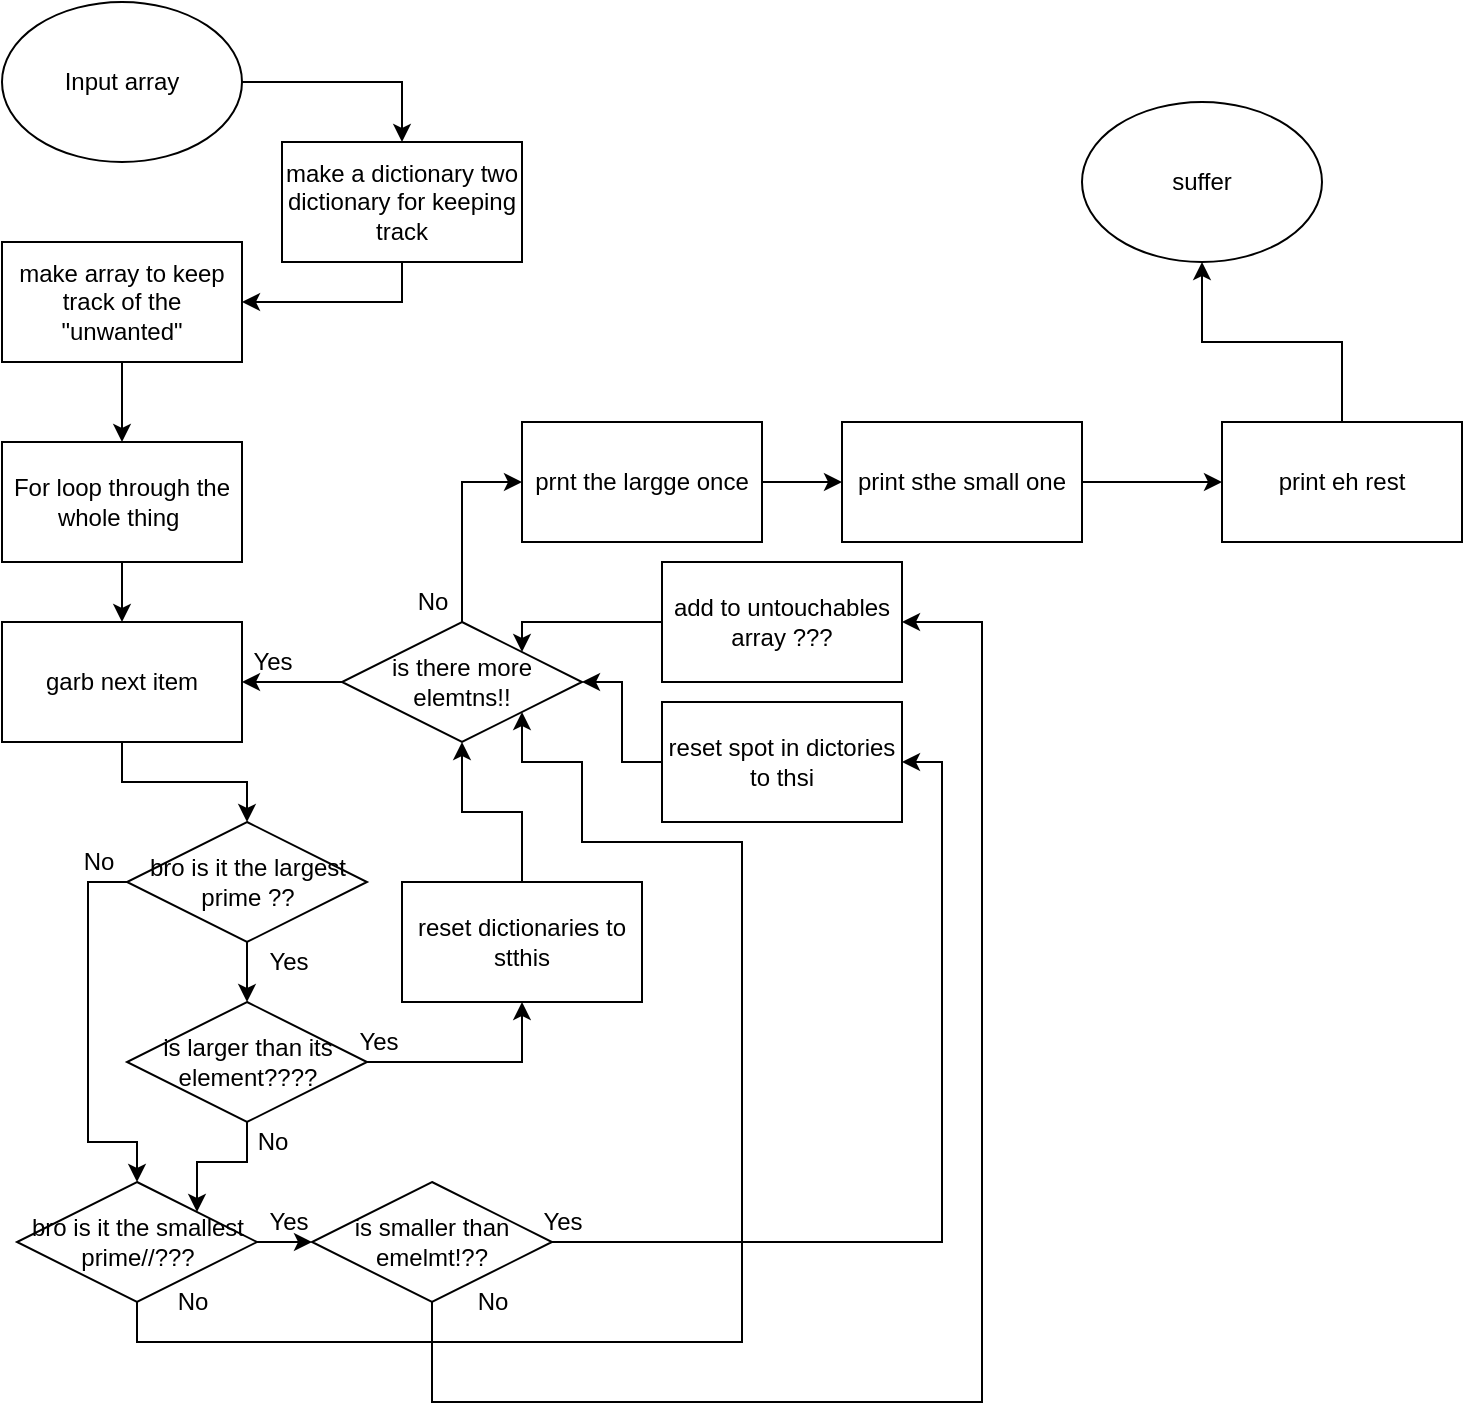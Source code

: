 <mxfile version="12.7.9" type="github">
  <diagram id="po3zA4SG272vigffaAcC" name="Page-1">
    <mxGraphModel dx="1422" dy="794" grid="1" gridSize="10" guides="1" tooltips="1" connect="1" arrows="1" fold="1" page="1" pageScale="1" pageWidth="850" pageHeight="1100" math="0" shadow="0">
      <root>
        <mxCell id="0" />
        <mxCell id="1" parent="0" />
        <mxCell id="aRDBCnihUyTkHGZ27k8B-54" style="edgeStyle=orthogonalEdgeStyle;rounded=0;orthogonalLoop=1;jettySize=auto;html=1;exitX=1;exitY=0.5;exitDx=0;exitDy=0;entryX=0.5;entryY=0;entryDx=0;entryDy=0;" edge="1" parent="1" source="aRDBCnihUyTkHGZ27k8B-1" target="aRDBCnihUyTkHGZ27k8B-28">
          <mxGeometry relative="1" as="geometry" />
        </mxCell>
        <mxCell id="aRDBCnihUyTkHGZ27k8B-1" value="Input array" style="ellipse;whiteSpace=wrap;html=1;" vertex="1" parent="1">
          <mxGeometry width="120" height="80" as="geometry" />
        </mxCell>
        <mxCell id="aRDBCnihUyTkHGZ27k8B-5" style="edgeStyle=orthogonalEdgeStyle;rounded=0;orthogonalLoop=1;jettySize=auto;html=1;exitX=0.5;exitY=1;exitDx=0;exitDy=0;entryX=0.5;entryY=0;entryDx=0;entryDy=0;" edge="1" parent="1" source="aRDBCnihUyTkHGZ27k8B-2" target="aRDBCnihUyTkHGZ27k8B-4">
          <mxGeometry relative="1" as="geometry" />
        </mxCell>
        <mxCell id="aRDBCnihUyTkHGZ27k8B-2" value="make array to keep track of the &quot;unwanted&quot;" style="rounded=0;whiteSpace=wrap;html=1;" vertex="1" parent="1">
          <mxGeometry y="120" width="120" height="60" as="geometry" />
        </mxCell>
        <mxCell id="aRDBCnihUyTkHGZ27k8B-17" style="edgeStyle=orthogonalEdgeStyle;rounded=0;orthogonalLoop=1;jettySize=auto;html=1;exitX=0.5;exitY=1;exitDx=0;exitDy=0;entryX=0.5;entryY=0;entryDx=0;entryDy=0;" edge="1" parent="1" source="aRDBCnihUyTkHGZ27k8B-4" target="aRDBCnihUyTkHGZ27k8B-9">
          <mxGeometry relative="1" as="geometry" />
        </mxCell>
        <mxCell id="aRDBCnihUyTkHGZ27k8B-4" value="For loop through the whole thing&amp;nbsp;" style="rounded=0;whiteSpace=wrap;html=1;" vertex="1" parent="1">
          <mxGeometry y="220" width="120" height="60" as="geometry" />
        </mxCell>
        <mxCell id="aRDBCnihUyTkHGZ27k8B-19" style="edgeStyle=orthogonalEdgeStyle;rounded=0;orthogonalLoop=1;jettySize=auto;html=1;exitX=0.5;exitY=1;exitDx=0;exitDy=0;entryX=0.5;entryY=0;entryDx=0;entryDy=0;" edge="1" parent="1" source="aRDBCnihUyTkHGZ27k8B-7" target="aRDBCnihUyTkHGZ27k8B-18">
          <mxGeometry relative="1" as="geometry" />
        </mxCell>
        <mxCell id="aRDBCnihUyTkHGZ27k8B-37" style="edgeStyle=orthogonalEdgeStyle;rounded=0;orthogonalLoop=1;jettySize=auto;html=1;exitX=0;exitY=0.5;exitDx=0;exitDy=0;entryX=0.5;entryY=0;entryDx=0;entryDy=0;" edge="1" parent="1" source="aRDBCnihUyTkHGZ27k8B-7" target="aRDBCnihUyTkHGZ27k8B-36">
          <mxGeometry relative="1" as="geometry">
            <Array as="points">
              <mxPoint x="43" y="440" />
              <mxPoint x="43" y="570" />
              <mxPoint x="68" y="570" />
            </Array>
          </mxGeometry>
        </mxCell>
        <mxCell id="aRDBCnihUyTkHGZ27k8B-7" value="bro is it the largest prime ??" style="rhombus;whiteSpace=wrap;html=1;" vertex="1" parent="1">
          <mxGeometry x="62.5" y="410" width="120" height="60" as="geometry" />
        </mxCell>
        <mxCell id="aRDBCnihUyTkHGZ27k8B-34" style="edgeStyle=orthogonalEdgeStyle;rounded=0;orthogonalLoop=1;jettySize=auto;html=1;exitX=0.5;exitY=1;exitDx=0;exitDy=0;entryX=0.5;entryY=0;entryDx=0;entryDy=0;" edge="1" parent="1" source="aRDBCnihUyTkHGZ27k8B-9" target="aRDBCnihUyTkHGZ27k8B-7">
          <mxGeometry relative="1" as="geometry" />
        </mxCell>
        <mxCell id="aRDBCnihUyTkHGZ27k8B-9" value="garb next item" style="rounded=0;whiteSpace=wrap;html=1;" vertex="1" parent="1">
          <mxGeometry y="310" width="120" height="60" as="geometry" />
        </mxCell>
        <mxCell id="aRDBCnihUyTkHGZ27k8B-14" value="No" style="text;html=1;align=center;verticalAlign=middle;resizable=0;points=[];autosize=1;" vertex="1" parent="1">
          <mxGeometry x="32.5" y="420" width="30" height="20" as="geometry" />
        </mxCell>
        <mxCell id="aRDBCnihUyTkHGZ27k8B-15" value="Yes" style="text;html=1;align=center;verticalAlign=middle;resizable=0;points=[];autosize=1;" vertex="1" parent="1">
          <mxGeometry x="122.5" y="470" width="40" height="20" as="geometry" />
        </mxCell>
        <mxCell id="aRDBCnihUyTkHGZ27k8B-21" style="edgeStyle=orthogonalEdgeStyle;rounded=0;orthogonalLoop=1;jettySize=auto;html=1;exitX=1;exitY=0.5;exitDx=0;exitDy=0;entryX=0.5;entryY=1;entryDx=0;entryDy=0;" edge="1" parent="1" source="aRDBCnihUyTkHGZ27k8B-18" target="aRDBCnihUyTkHGZ27k8B-20">
          <mxGeometry relative="1" as="geometry" />
        </mxCell>
        <mxCell id="aRDBCnihUyTkHGZ27k8B-38" style="edgeStyle=orthogonalEdgeStyle;rounded=0;orthogonalLoop=1;jettySize=auto;html=1;exitX=0.5;exitY=1;exitDx=0;exitDy=0;entryX=1;entryY=0;entryDx=0;entryDy=0;" edge="1" parent="1" source="aRDBCnihUyTkHGZ27k8B-18" target="aRDBCnihUyTkHGZ27k8B-36">
          <mxGeometry relative="1" as="geometry" />
        </mxCell>
        <mxCell id="aRDBCnihUyTkHGZ27k8B-18" value="is larger than its element????" style="rhombus;whiteSpace=wrap;html=1;" vertex="1" parent="1">
          <mxGeometry x="62.5" y="500" width="120" height="60" as="geometry" />
        </mxCell>
        <mxCell id="aRDBCnihUyTkHGZ27k8B-39" style="edgeStyle=orthogonalEdgeStyle;rounded=0;orthogonalLoop=1;jettySize=auto;html=1;exitX=0.5;exitY=0;exitDx=0;exitDy=0;entryX=0.5;entryY=1;entryDx=0;entryDy=0;" edge="1" parent="1" source="aRDBCnihUyTkHGZ27k8B-20" target="aRDBCnihUyTkHGZ27k8B-30">
          <mxGeometry relative="1" as="geometry" />
        </mxCell>
        <mxCell id="aRDBCnihUyTkHGZ27k8B-20" value="reset dictionaries to stthis" style="rounded=0;whiteSpace=wrap;html=1;" vertex="1" parent="1">
          <mxGeometry x="200" y="440" width="120" height="60" as="geometry" />
        </mxCell>
        <mxCell id="aRDBCnihUyTkHGZ27k8B-22" value="Yes" style="text;html=1;align=center;verticalAlign=middle;resizable=0;points=[];autosize=1;" vertex="1" parent="1">
          <mxGeometry x="167.5" y="510" width="40" height="20" as="geometry" />
        </mxCell>
        <mxCell id="aRDBCnihUyTkHGZ27k8B-27" value="No" style="text;html=1;align=center;verticalAlign=middle;resizable=0;points=[];autosize=1;" vertex="1" parent="1">
          <mxGeometry x="120" y="560" width="30" height="20" as="geometry" />
        </mxCell>
        <mxCell id="aRDBCnihUyTkHGZ27k8B-55" style="edgeStyle=orthogonalEdgeStyle;rounded=0;orthogonalLoop=1;jettySize=auto;html=1;exitX=0.5;exitY=1;exitDx=0;exitDy=0;entryX=1;entryY=0.5;entryDx=0;entryDy=0;" edge="1" parent="1" source="aRDBCnihUyTkHGZ27k8B-28" target="aRDBCnihUyTkHGZ27k8B-2">
          <mxGeometry relative="1" as="geometry" />
        </mxCell>
        <mxCell id="aRDBCnihUyTkHGZ27k8B-28" value="make a dictionary two dictionary for keeping track" style="rounded=0;whiteSpace=wrap;html=1;" vertex="1" parent="1">
          <mxGeometry x="140" y="70" width="120" height="60" as="geometry" />
        </mxCell>
        <mxCell id="aRDBCnihUyTkHGZ27k8B-32" style="edgeStyle=orthogonalEdgeStyle;rounded=0;orthogonalLoop=1;jettySize=auto;html=1;exitX=0;exitY=0.5;exitDx=0;exitDy=0;entryX=1;entryY=0.5;entryDx=0;entryDy=0;" edge="1" parent="1" source="aRDBCnihUyTkHGZ27k8B-30" target="aRDBCnihUyTkHGZ27k8B-9">
          <mxGeometry relative="1" as="geometry" />
        </mxCell>
        <mxCell id="aRDBCnihUyTkHGZ27k8B-57" style="edgeStyle=orthogonalEdgeStyle;rounded=0;orthogonalLoop=1;jettySize=auto;html=1;exitX=0.5;exitY=0;exitDx=0;exitDy=0;entryX=0;entryY=0.5;entryDx=0;entryDy=0;" edge="1" parent="1" source="aRDBCnihUyTkHGZ27k8B-30" target="aRDBCnihUyTkHGZ27k8B-56">
          <mxGeometry relative="1" as="geometry" />
        </mxCell>
        <mxCell id="aRDBCnihUyTkHGZ27k8B-30" value="is there more elemtns!!" style="rhombus;whiteSpace=wrap;html=1;" vertex="1" parent="1">
          <mxGeometry x="170" y="310" width="120" height="60" as="geometry" />
        </mxCell>
        <mxCell id="aRDBCnihUyTkHGZ27k8B-33" value="Yes" style="text;html=1;align=center;verticalAlign=middle;resizable=0;points=[];autosize=1;" vertex="1" parent="1">
          <mxGeometry x="115" y="320" width="40" height="20" as="geometry" />
        </mxCell>
        <mxCell id="aRDBCnihUyTkHGZ27k8B-44" style="edgeStyle=orthogonalEdgeStyle;rounded=0;orthogonalLoop=1;jettySize=auto;html=1;exitX=1;exitY=0.5;exitDx=0;exitDy=0;entryX=0;entryY=0.5;entryDx=0;entryDy=0;" edge="1" parent="1" source="aRDBCnihUyTkHGZ27k8B-36" target="aRDBCnihUyTkHGZ27k8B-42">
          <mxGeometry relative="1" as="geometry" />
        </mxCell>
        <mxCell id="aRDBCnihUyTkHGZ27k8B-48" style="edgeStyle=orthogonalEdgeStyle;rounded=0;orthogonalLoop=1;jettySize=auto;html=1;exitX=0.5;exitY=1;exitDx=0;exitDy=0;entryX=1;entryY=1;entryDx=0;entryDy=0;" edge="1" parent="1" source="aRDBCnihUyTkHGZ27k8B-36" target="aRDBCnihUyTkHGZ27k8B-30">
          <mxGeometry relative="1" as="geometry">
            <Array as="points">
              <mxPoint x="68" y="670" />
              <mxPoint x="370" y="670" />
              <mxPoint x="370" y="420" />
              <mxPoint x="290" y="420" />
              <mxPoint x="290" y="380" />
              <mxPoint x="260" y="380" />
            </Array>
          </mxGeometry>
        </mxCell>
        <mxCell id="aRDBCnihUyTkHGZ27k8B-36" value="bro is it the smallest prime//???" style="rhombus;whiteSpace=wrap;html=1;" vertex="1" parent="1">
          <mxGeometry x="7.5" y="590" width="120" height="60" as="geometry" />
        </mxCell>
        <mxCell id="aRDBCnihUyTkHGZ27k8B-41" style="edgeStyle=orthogonalEdgeStyle;rounded=0;orthogonalLoop=1;jettySize=auto;html=1;exitX=0;exitY=0.5;exitDx=0;exitDy=0;entryX=1;entryY=0.5;entryDx=0;entryDy=0;" edge="1" parent="1" source="aRDBCnihUyTkHGZ27k8B-40" target="aRDBCnihUyTkHGZ27k8B-30">
          <mxGeometry relative="1" as="geometry" />
        </mxCell>
        <mxCell id="aRDBCnihUyTkHGZ27k8B-40" value="reset spot in dictories to thsi" style="rounded=0;whiteSpace=wrap;html=1;" vertex="1" parent="1">
          <mxGeometry x="330" y="350" width="120" height="60" as="geometry" />
        </mxCell>
        <mxCell id="aRDBCnihUyTkHGZ27k8B-50" style="edgeStyle=orthogonalEdgeStyle;rounded=0;orthogonalLoop=1;jettySize=auto;html=1;exitX=1;exitY=0.5;exitDx=0;exitDy=0;entryX=1;entryY=0.5;entryDx=0;entryDy=0;" edge="1" parent="1" source="aRDBCnihUyTkHGZ27k8B-42" target="aRDBCnihUyTkHGZ27k8B-40">
          <mxGeometry relative="1" as="geometry" />
        </mxCell>
        <mxCell id="aRDBCnihUyTkHGZ27k8B-66" style="edgeStyle=orthogonalEdgeStyle;rounded=0;orthogonalLoop=1;jettySize=auto;html=1;exitX=0.5;exitY=1;exitDx=0;exitDy=0;entryX=1;entryY=0.5;entryDx=0;entryDy=0;" edge="1" parent="1" source="aRDBCnihUyTkHGZ27k8B-42" target="aRDBCnihUyTkHGZ27k8B-65">
          <mxGeometry relative="1" as="geometry">
            <Array as="points">
              <mxPoint x="215" y="700" />
              <mxPoint x="490" y="700" />
              <mxPoint x="490" y="310" />
            </Array>
          </mxGeometry>
        </mxCell>
        <mxCell id="aRDBCnihUyTkHGZ27k8B-42" value="is smaller than emelmt!??" style="rhombus;whiteSpace=wrap;html=1;" vertex="1" parent="1">
          <mxGeometry x="155" y="590" width="120" height="60" as="geometry" />
        </mxCell>
        <mxCell id="aRDBCnihUyTkHGZ27k8B-45" value="Yes" style="text;html=1;align=center;verticalAlign=middle;resizable=0;points=[];autosize=1;" vertex="1" parent="1">
          <mxGeometry x="122.5" y="600" width="40" height="20" as="geometry" />
        </mxCell>
        <mxCell id="aRDBCnihUyTkHGZ27k8B-49" value="No" style="text;html=1;align=center;verticalAlign=middle;resizable=0;points=[];autosize=1;" vertex="1" parent="1">
          <mxGeometry x="80" y="640" width="30" height="20" as="geometry" />
        </mxCell>
        <mxCell id="aRDBCnihUyTkHGZ27k8B-51" value="Yes" style="text;html=1;align=center;verticalAlign=middle;resizable=0;points=[];autosize=1;" vertex="1" parent="1">
          <mxGeometry x="260" y="600" width="40" height="20" as="geometry" />
        </mxCell>
        <mxCell id="aRDBCnihUyTkHGZ27k8B-52" value="No" style="text;html=1;align=center;verticalAlign=middle;resizable=0;points=[];autosize=1;" vertex="1" parent="1">
          <mxGeometry x="230" y="640" width="30" height="20" as="geometry" />
        </mxCell>
        <mxCell id="aRDBCnihUyTkHGZ27k8B-59" style="edgeStyle=orthogonalEdgeStyle;rounded=0;orthogonalLoop=1;jettySize=auto;html=1;exitX=1;exitY=0.5;exitDx=0;exitDy=0;entryX=0;entryY=0.5;entryDx=0;entryDy=0;" edge="1" parent="1" source="aRDBCnihUyTkHGZ27k8B-56" target="aRDBCnihUyTkHGZ27k8B-58">
          <mxGeometry relative="1" as="geometry" />
        </mxCell>
        <mxCell id="aRDBCnihUyTkHGZ27k8B-56" value="prnt the largge once" style="rounded=0;whiteSpace=wrap;html=1;" vertex="1" parent="1">
          <mxGeometry x="260" y="210" width="120" height="60" as="geometry" />
        </mxCell>
        <mxCell id="aRDBCnihUyTkHGZ27k8B-61" style="edgeStyle=orthogonalEdgeStyle;rounded=0;orthogonalLoop=1;jettySize=auto;html=1;exitX=1;exitY=0.5;exitDx=0;exitDy=0;entryX=0;entryY=0.5;entryDx=0;entryDy=0;" edge="1" parent="1" source="aRDBCnihUyTkHGZ27k8B-58" target="aRDBCnihUyTkHGZ27k8B-60">
          <mxGeometry relative="1" as="geometry" />
        </mxCell>
        <mxCell id="aRDBCnihUyTkHGZ27k8B-58" value="print sthe small one" style="rounded=0;whiteSpace=wrap;html=1;" vertex="1" parent="1">
          <mxGeometry x="420" y="210" width="120" height="60" as="geometry" />
        </mxCell>
        <mxCell id="aRDBCnihUyTkHGZ27k8B-63" style="edgeStyle=orthogonalEdgeStyle;rounded=0;orthogonalLoop=1;jettySize=auto;html=1;exitX=0.5;exitY=0;exitDx=0;exitDy=0;entryX=0.5;entryY=1;entryDx=0;entryDy=0;" edge="1" parent="1" source="aRDBCnihUyTkHGZ27k8B-60" target="aRDBCnihUyTkHGZ27k8B-62">
          <mxGeometry relative="1" as="geometry" />
        </mxCell>
        <mxCell id="aRDBCnihUyTkHGZ27k8B-60" value="print eh rest" style="rounded=0;whiteSpace=wrap;html=1;" vertex="1" parent="1">
          <mxGeometry x="610" y="210" width="120" height="60" as="geometry" />
        </mxCell>
        <mxCell id="aRDBCnihUyTkHGZ27k8B-62" value="suffer" style="ellipse;whiteSpace=wrap;html=1;" vertex="1" parent="1">
          <mxGeometry x="540" y="50" width="120" height="80" as="geometry" />
        </mxCell>
        <mxCell id="aRDBCnihUyTkHGZ27k8B-64" value="No" style="text;html=1;align=center;verticalAlign=middle;resizable=0;points=[];autosize=1;" vertex="1" parent="1">
          <mxGeometry x="200" y="290" width="30" height="20" as="geometry" />
        </mxCell>
        <mxCell id="aRDBCnihUyTkHGZ27k8B-67" style="edgeStyle=orthogonalEdgeStyle;rounded=0;orthogonalLoop=1;jettySize=auto;html=1;exitX=0;exitY=0.5;exitDx=0;exitDy=0;entryX=1;entryY=0;entryDx=0;entryDy=0;" edge="1" parent="1" source="aRDBCnihUyTkHGZ27k8B-65" target="aRDBCnihUyTkHGZ27k8B-30">
          <mxGeometry relative="1" as="geometry">
            <Array as="points">
              <mxPoint x="260" y="310" />
            </Array>
          </mxGeometry>
        </mxCell>
        <mxCell id="aRDBCnihUyTkHGZ27k8B-65" value="add to untouchables array ???" style="rounded=0;whiteSpace=wrap;html=1;" vertex="1" parent="1">
          <mxGeometry x="330" y="280" width="120" height="60" as="geometry" />
        </mxCell>
      </root>
    </mxGraphModel>
  </diagram>
</mxfile>
